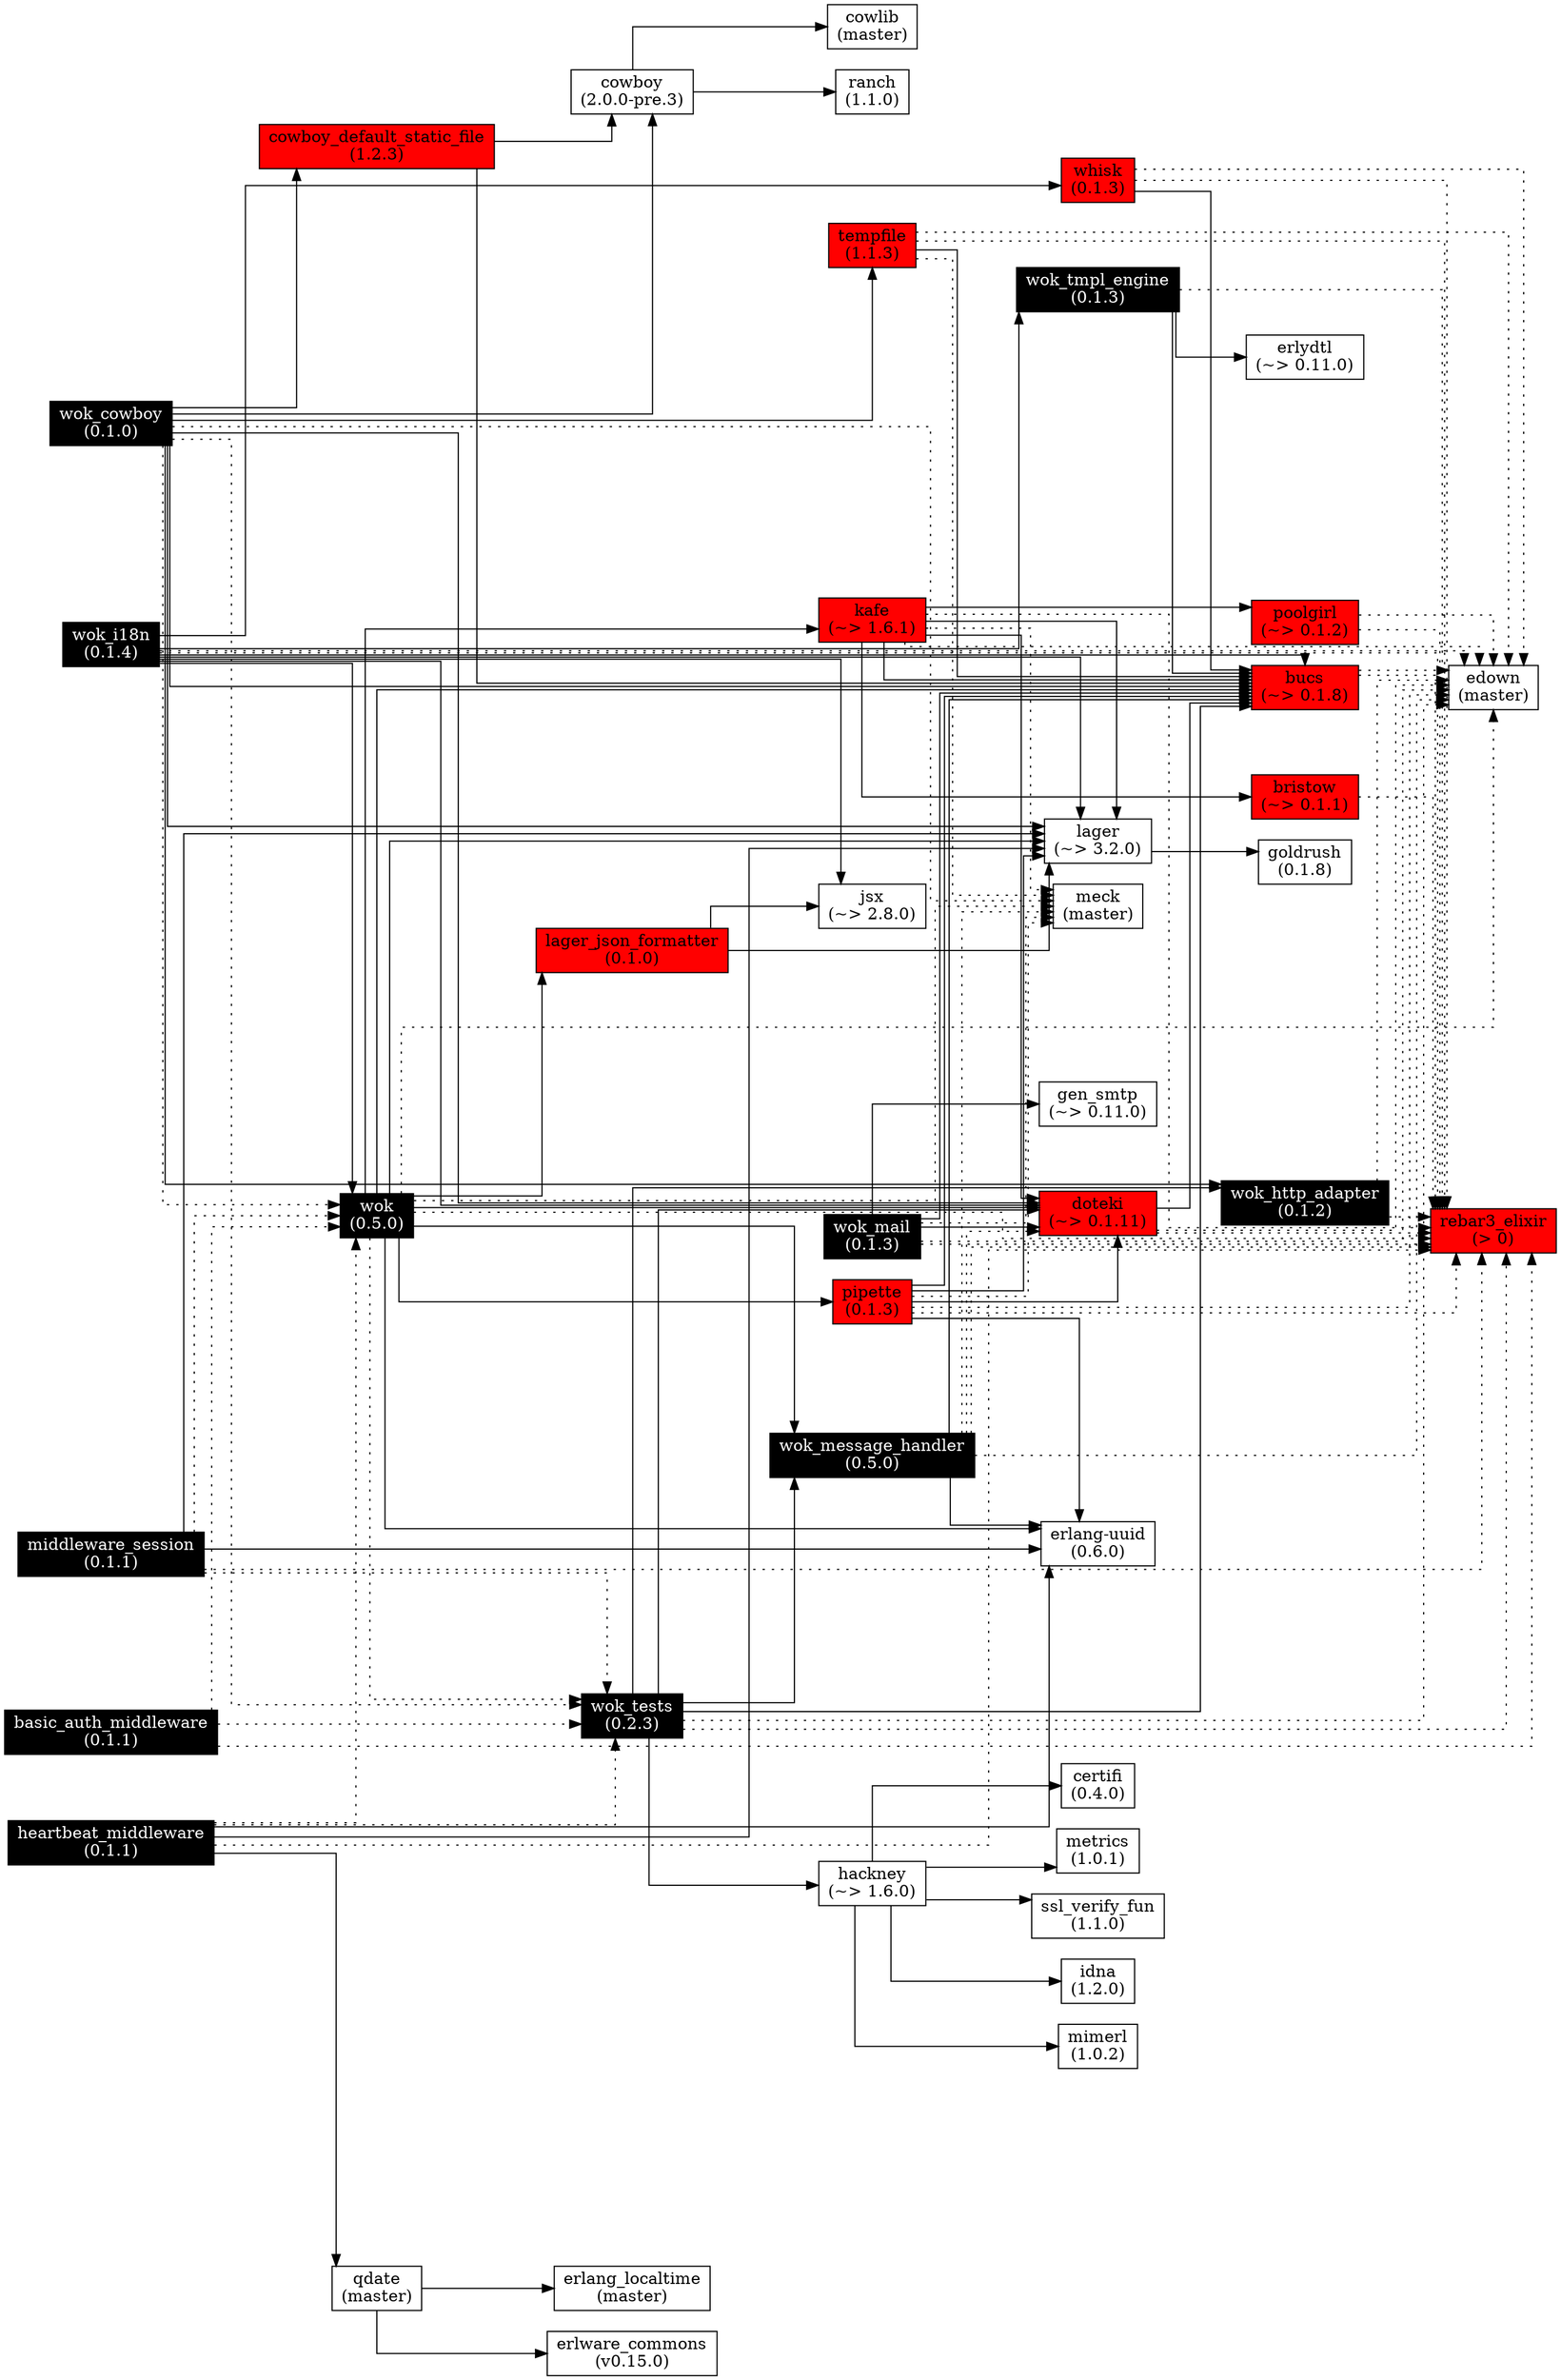 digraph wok_deps {
  node[shape=box];
  graph[
    remincross=true;
    splines=ortho;
    rankdir=LR;
  ]

  bristow[label="bristow\n(~> 0.1.1)", style="filled", fillcolor="red"];
  poolgirl[label="poolgirl\n(~> 0.1.2)", style="filled", fillcolor="red"];
  bucs[label="bucs\n(~> 0.1.8)", style="filled", fillcolor="red"];
  wok_http_adapter[label="wok_http_adapter\n(0.1.2)", fontcolor="white", style="filled", fillcolor="black"];
  wok_tmpl_engine[label="wok_tmpl_engine\n(0.1.3)", fontcolor="white", style="filled", fillcolor="black"];
  whisk[label="whisk\n(0.1.3)", style="filled", fillcolor="red"];
  uuid[label="erlang-uuid\n(0.6.0)", fillcolor="red"];
  doteki[label="doteki\n(~> 0.1.11)", style="filled", fillcolor="red"];
  kafe[label="kafe\n(~> 1.6.1)", style="filled", fillcolor="red"];
  pipette[label="pipette\n(0.1.3)", style="filled", fillcolor="red"];
  wok_message_handler[label="wok_message_handler\n(0.5.0)", fontcolor="white", style="filled", fillcolor="black"];
  tempfile[label="tempfile\n(1.1.3)", style="filled", fillcolor="red"];
  wok_mail[label="wok_mail\n(0.1.3)", fontcolor="white", style="filled", fillcolor="black"];
  lager_json_formatter[label="lager_json_formatter\n(0.1.0)", style="filled", fillcolor="red"];
  wok_tests[label="wok_tests\n(0.2.3)", fontcolor="white", style="filled", fillcolor="black"];

  wok[label="wok\n(0.5.0)", fontcolor="white", style="filled", fillcolor="black"];
  cowboy_default_static_file[label="cowboy_default_static_file\n(1.2.3)", style="filled", fillcolor="red"];
  middleware_session[label="middleware_session\n(0.1.1)", fontcolor="white", style="filled", fillcolor="black"];
  heartbeat_middleware[label="heartbeat_middleware\n(0.1.1)", fontcolor="white", style="filled", fillcolor="black"];
  basic_auth_middleware[label="basic_auth_middleware\n(0.1.1)", fontcolor="white", style="filled", fillcolor="black"];
  wok_i18n[label="wok_i18n\n(0.1.4)", fontcolor="white", style="filled", fillcolor="black"];
  wok_cowboy[label="wok_cowboy\n(0.1.0)", fontcolor="white", style="filled", fillcolor="black"];

  lager[label="lager\n(~> 3.2.0)"];
  cowboy[label="cowboy\n(2.0.0-pre.3)"];
  rebar3_elixir[label="rebar3_elixir\n(> 0)", style="filled", fillcolor="red"];
  meck[label="meck\n(master)"];
  edown[label="edown\n(master)"];
  goldrush[label="goldrush\n(0.1.8)"];
  jsx[label="jsx\n(~> 2.8.0)"];
  cowlib[label="cowlib\n(master)"];
  ranch[label="ranch\n(1.1.0)"];
  hackney[label="hackney\n(~> 1.6.0)"];
  idna[label="idna\n(1.2.0)"];
  mimerl[label="mimerl\n(1.0.2)"];
  certifi[label="certifi\n(0.4.0)"];
  metrics[label="metrics\n(1.0.1)"];
  ssl_verify_fun[label="ssl_verify_fun\n(1.1.0)"];
  gen_smtp[label="gen_smtp\n(~> 0.11.0)"];
  erlydtl[label="erlydtl\n(~> 0.11.0)"];
  qdate[label="qdate\n(master)"];
  erlware_commons[label="erlware_commons\n(v0.15.0)"];
  erlang_localtime[label="erlang_localtime\n(master)"];

  wok -> lager;
  wok -> lager_json_formatter
  wok -> wok_message_handler;
  wok -> pipette;
  wok -> kafe;
  wok -> bucs;
  wok -> doteki;
  wok -> uuid;
  wok-> rebar3_elixir[style=dotted];
  wok -> meck[style=dotted];
  wok -> wok_tests[style=dotted];
  wok -> edown[style=dotted];

  wok_cowboy -> lager;
  wok_cowboy -> wok_http_adapter;
  wok_cowboy -> cowboy;
  wok_cowboy -> cowboy_default_static_file;
  wok_cowboy -> bucs;
  wok_cowboy -> doteki;
  wok_cowboy -> tempfile;
  wok_cowboy -> meck[style=dotted];
  wok_cowboy -> wok_tests[style=dotted];
  wok_cowboy -> wok[style=dotted];

  lager -> goldrush;

  lager_json_formatter -> lager;
  lager_json_formatter -> jsx;

  wok_http_adapter -> edown[style=dotted];
  wok_http_adapter -> rebar3_elixir[style=dotted];

  wok_message_handler -> bucs;
  wok_message_handler -> uuid;
  wok_message_handler -> meck[style=dotted];
  wok_message_handler -> doteki[style=dotted];
  wok_message_handler -> edown[style=dotted];
  wok_message_handler -> rebar3_elixir[style=dotted];

  pipette -> lager;
  pipette -> bucs;
  pipette -> doteki;
  pipette -> uuid;
  pipette -> meck[style=dotted];
  pipette -> edown[style=dotted];
  pipette -> rebar3_elixir[style=dotted];

  kafe -> lager;
  kafe -> bucs;
  kafe -> doteki;
  kafe -> poolgirl;
  kafe -> bristow;
  kafe -> meck[style=dotted];
  kafe -> edown[style=dotted];
  kafe -> rebar3_elixir[style=dotted];

  bristow -> rebar3_elixir[style=dotted];

  cowboy -> cowlib;
  cowboy -> ranch;

  cowboy_default_static_file -> bucs;
  cowboy_default_static_file -> cowboy;

  bucs -> edown[style=dotted];
  bucs -> rebar3_elixir[style=dotted];

  doteki -> bucs;
  doteki -> edown[style=dotted];
  doteki -> rebar3_elixir[style=dotted];

  tempfile -> bucs;
  tempfile -> meck[style=dotted];
  tempfile -> edown[style=dotted];
  tempfile -> rebar3_elixir[style=dotted];

  wok_tests -> bucs;
  wok_tests -> wok_http_adapter;
  wok_tests -> wok_message_handler;
  wok_tests -> doteki;
  wok_tests -> hackney;
  wok_tests -> edown[style=dotted];
  wok_tests -> rebar3_elixir[style=dotted];

  poolgirl -> edown[style=dotted];
  poolgirl -> rebar3_elixir[style=dotted];

  hackney -> idna;
  hackney -> mimerl;
  hackney -> certifi;
  hackney -> metrics;
  hackney -> ssl_verify_fun;

  wok_mail -> bucs;
  wok_mail -> doteki;
  wok_mail -> gen_smtp;
  wok_mail -> meck[style=dotted];
  wok_mail -> edown[style=dotted];
  wok_mail -> rebar3_elixir[style=dotted];

  wok_i18n -> jsx;
  wok_i18n -> lager;
  wok_i18n -> wok_tmpl_engine;
  wok_i18n -> whisk;
  wok_i18n -> wok;
  wok_i18n -> bucs;
  wok_i18n -> doteki;
  wok_i18n -> edown[style=dotted];
  wok_i18n -> rebar3_elixir[style=dotted];

  wok_tmpl_engine -> bucs;
  wok_tmpl_engine -> erlydtl;
  wok_tmpl_engine -> rebar3_elixir[style=dotted];

  whisk -> bucs;
  whisk -> edown[style=dotted];
  whisk -> rebar3_elixir[style=dotted];

  basic_auth_middleware -> wok[style=dotted];
  basic_auth_middleware -> wok_tests[style=dotted];
  basic_auth_middleware -> rebar3_elixir[style=dotted];

  middleware_session -> lager;
  middleware_session -> uuid;
  middleware_session -> wok[style=dotted];
  middleware_session -> wok_tests[style=dotted];
  middleware_session -> rebar3_elixir[style=dotted];

  heartbeat_middleware -> lager;
  heartbeat_middleware -> uuid;
  heartbeat_middleware -> qdate;
  heartbeat_middleware -> wok[style=dotted];
  heartbeat_middleware -> wok_tests[style=dotted];
  heartbeat_middleware -> rebar3_elixir[style=dotted];

  qdate -> erlware_commons;
  qdate -> erlang_localtime;
}
